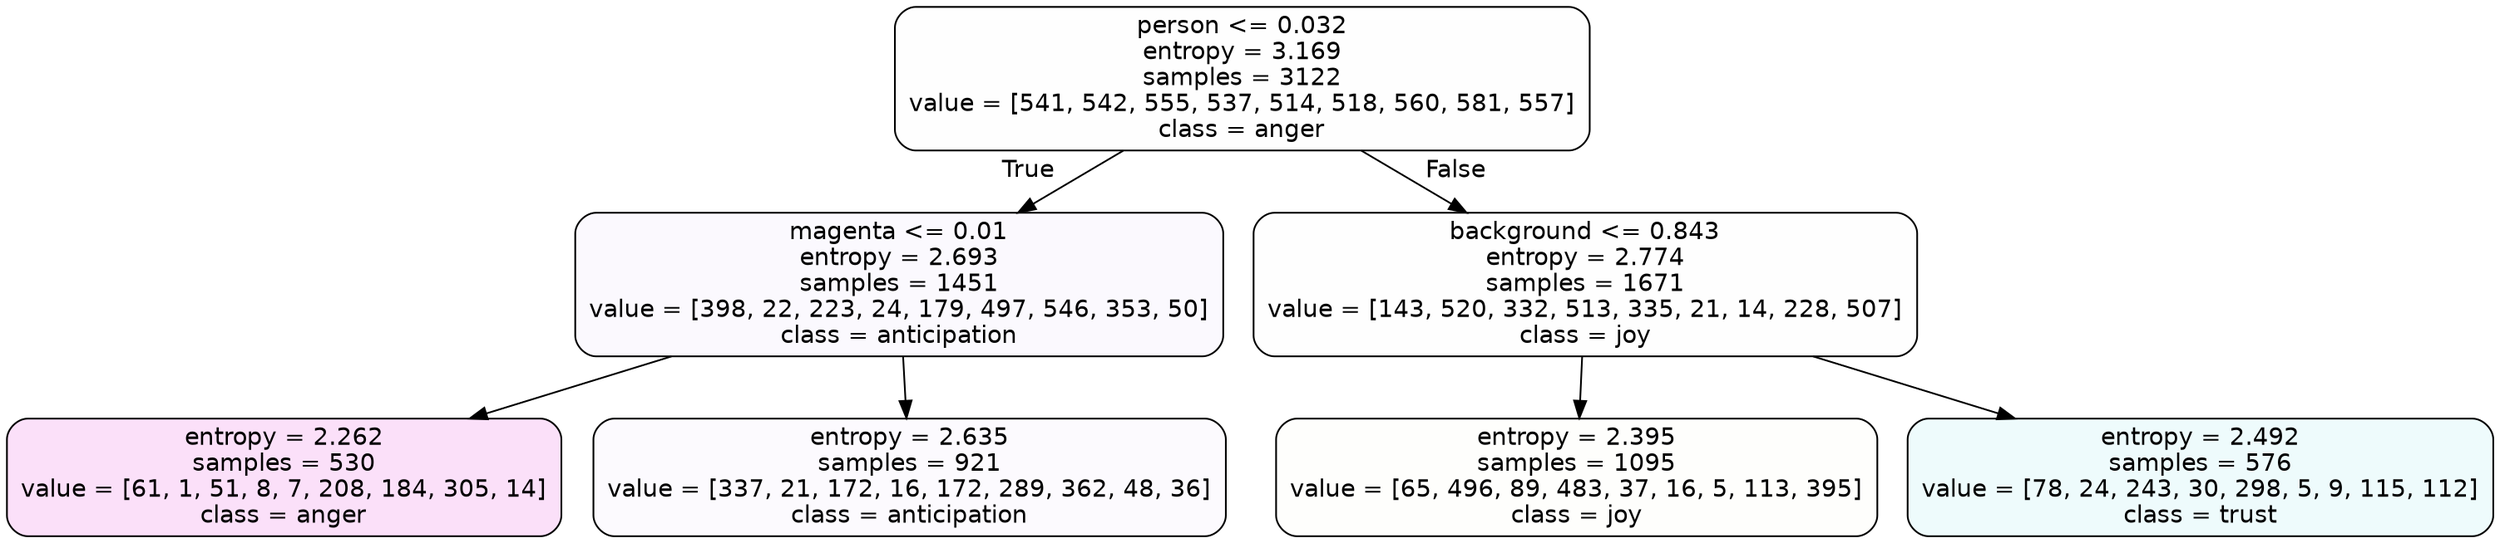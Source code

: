 digraph Tree {
node [shape=box, style="filled, rounded", color="black", fontname=helvetica] ;
edge [fontname=helvetica] ;
0 [label="person <= 0.032\nentropy = 3.169\nsamples = 3122\nvalue = [541, 542, 555, 537, 514, 518, 560, 581, 557]\nclass = anger", fillcolor="#e539d701"] ;
1 [label="magenta <= 0.01\nentropy = 2.693\nsamples = 1451\nvalue = [398, 22, 223, 24, 179, 497, 546, 353, 50]\nclass = anticipation", fillcolor="#8139e507"] ;
0 -> 1 [labeldistance=2.5, labelangle=45, headlabel="True"] ;
2 [label="entropy = 2.262\nsamples = 530\nvalue = [61, 1, 51, 8, 7, 208, 184, 305, 14]\nclass = anger", fillcolor="#e539d727"] ;
1 -> 2 ;
3 [label="entropy = 2.635\nsamples = 921\nvalue = [337, 21, 172, 16, 172, 289, 362, 48, 36]\nclass = anticipation", fillcolor="#8139e506"] ;
1 -> 3 ;
4 [label="background <= 0.843\nentropy = 2.774\nsamples = 1671\nvalue = [143, 520, 332, 513, 335, 21, 14, 228, 507]\nclass = joy", fillcolor="#d7e53901"] ;
0 -> 4 [labeldistance=2.5, labelangle=-45, headlabel="False"] ;
5 [label="entropy = 2.395\nsamples = 1095\nvalue = [65, 496, 89, 483, 37, 16, 5, 113, 395]\nclass = joy", fillcolor="#d7e53903"] ;
4 -> 5 ;
6 [label="entropy = 2.492\nsamples = 576\nvalue = [78, 24, 243, 30, 298, 5, 9, 115, 112]\nclass = trust", fillcolor="#39d7e515"] ;
4 -> 6 ;
}